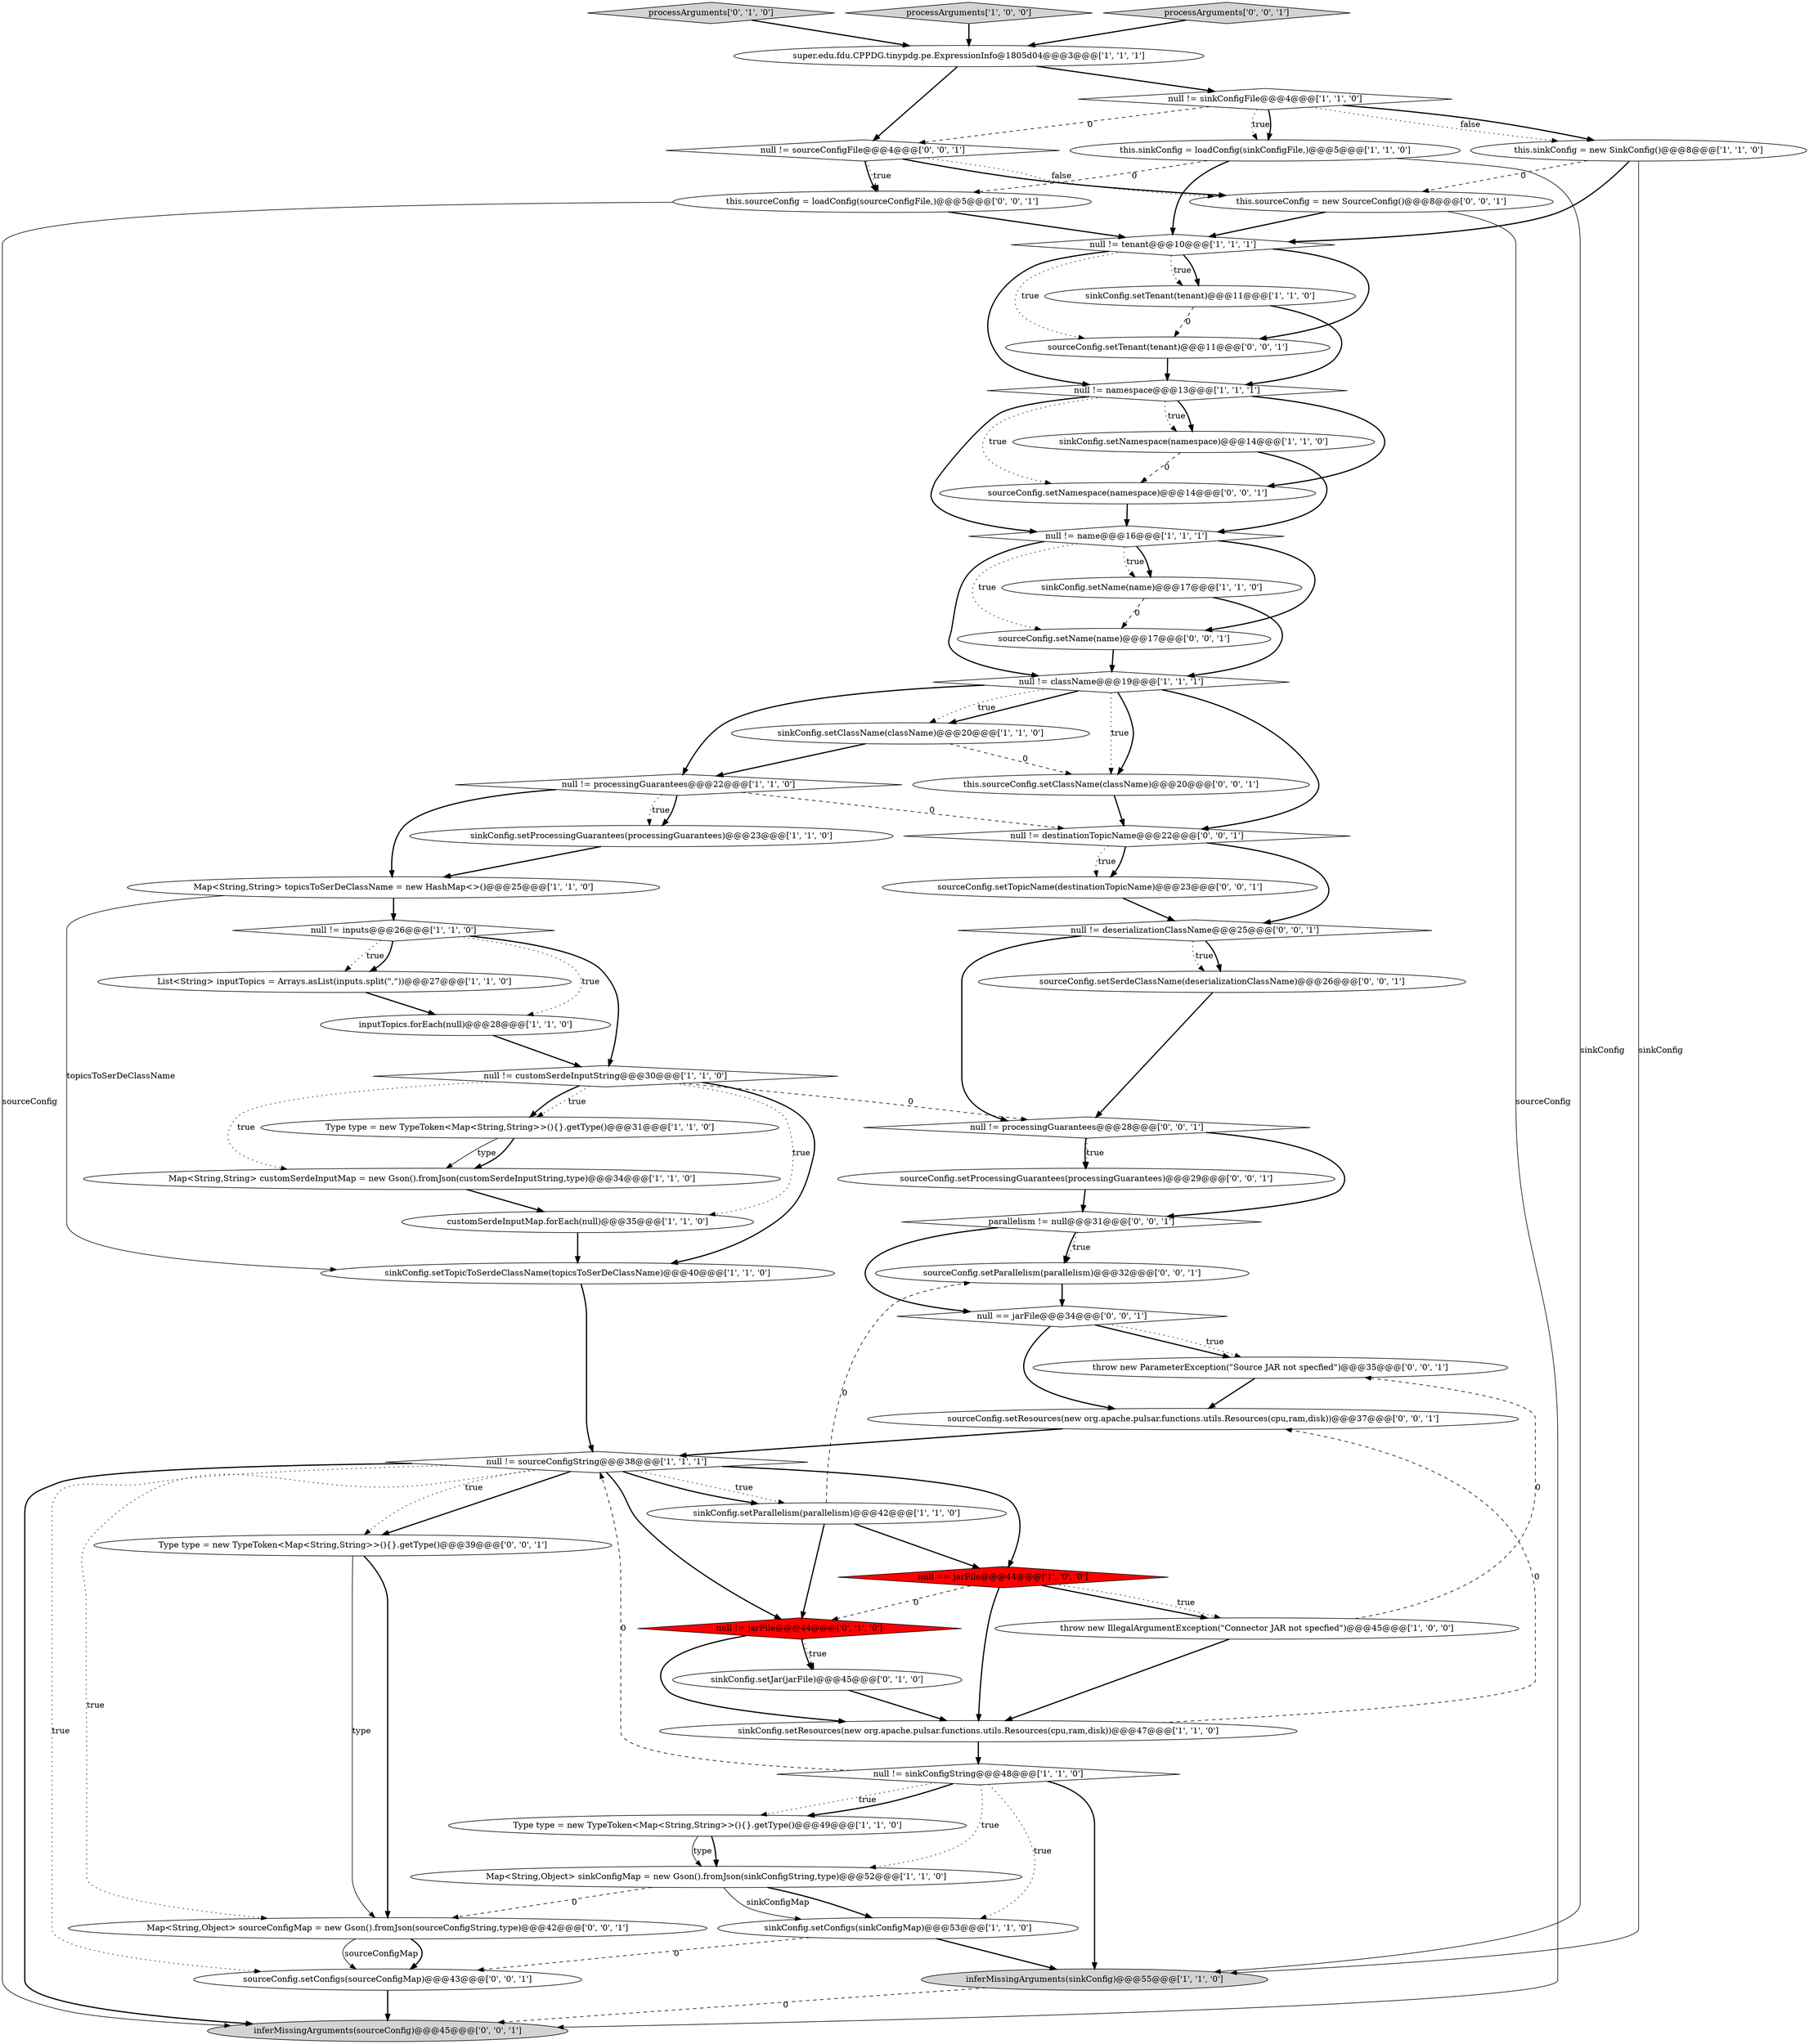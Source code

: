 digraph {
13 [style = filled, label = "Type type = new TypeToken<Map<String,String>>(){}.getType()@@@49@@@['1', '1', '0']", fillcolor = white, shape = ellipse image = "AAA0AAABBB1BBB"];
4 [style = filled, label = "sinkConfig.setConfigs(sinkConfigMap)@@@53@@@['1', '1', '0']", fillcolor = white, shape = ellipse image = "AAA0AAABBB1BBB"];
20 [style = filled, label = "inferMissingArguments(sinkConfig)@@@55@@@['1', '1', '0']", fillcolor = lightgray, shape = ellipse image = "AAA0AAABBB1BBB"];
26 [style = filled, label = "null == jarFile@@@44@@@['1', '0', '0']", fillcolor = red, shape = diamond image = "AAA1AAABBB1BBB"];
38 [style = filled, label = "throw new ParameterException(\"Source JAR not specfied\")@@@35@@@['0', '0', '1']", fillcolor = white, shape = ellipse image = "AAA0AAABBB3BBB"];
48 [style = filled, label = "this.sourceConfig.setClassName(className)@@@20@@@['0', '0', '1']", fillcolor = white, shape = ellipse image = "AAA0AAABBB3BBB"];
55 [style = filled, label = "this.sourceConfig = loadConfig(sourceConfigFile,)@@@5@@@['0', '0', '1']", fillcolor = white, shape = ellipse image = "AAA0AAABBB3BBB"];
27 [style = filled, label = "sinkConfig.setProcessingGuarantees(processingGuarantees)@@@23@@@['1', '1', '0']", fillcolor = white, shape = ellipse image = "AAA0AAABBB1BBB"];
1 [style = filled, label = "inputTopics.forEach(null)@@@28@@@['1', '1', '0']", fillcolor = white, shape = ellipse image = "AAA0AAABBB1BBB"];
10 [style = filled, label = "super.edu.fdu.CPPDG.tinypdg.pe.ExpressionInfo@1805d04@@@3@@@['1', '1', '1']", fillcolor = white, shape = ellipse image = "AAA0AAABBB1BBB"];
57 [style = filled, label = "sourceConfig.setProcessingGuarantees(processingGuarantees)@@@29@@@['0', '0', '1']", fillcolor = white, shape = ellipse image = "AAA0AAABBB3BBB"];
3 [style = filled, label = "sinkConfig.setNamespace(namespace)@@@14@@@['1', '1', '0']", fillcolor = white, shape = ellipse image = "AAA0AAABBB1BBB"];
43 [style = filled, label = "sourceConfig.setParallelism(parallelism)@@@32@@@['0', '0', '1']", fillcolor = white, shape = ellipse image = "AAA0AAABBB3BBB"];
2 [style = filled, label = "null != namespace@@@13@@@['1', '1', '1']", fillcolor = white, shape = diamond image = "AAA0AAABBB1BBB"];
8 [style = filled, label = "Type type = new TypeToken<Map<String,String>>(){}.getType()@@@31@@@['1', '1', '0']", fillcolor = white, shape = ellipse image = "AAA0AAABBB1BBB"];
29 [style = filled, label = "sinkConfig.setTopicToSerdeClassName(topicsToSerDeClassName)@@@40@@@['1', '1', '0']", fillcolor = white, shape = ellipse image = "AAA0AAABBB1BBB"];
15 [style = filled, label = "this.sinkConfig = loadConfig(sinkConfigFile,)@@@5@@@['1', '1', '0']", fillcolor = white, shape = ellipse image = "AAA0AAABBB1BBB"];
5 [style = filled, label = "null != sourceConfigString@@@38@@@['1', '1', '1']", fillcolor = white, shape = diamond image = "AAA0AAABBB1BBB"];
41 [style = filled, label = "sourceConfig.setTopicName(destinationTopicName)@@@23@@@['0', '0', '1']", fillcolor = white, shape = ellipse image = "AAA0AAABBB3BBB"];
34 [style = filled, label = "processArguments['0', '1', '0']", fillcolor = lightgray, shape = diamond image = "AAA0AAABBB2BBB"];
36 [style = filled, label = "sinkConfig.setJar(jarFile)@@@45@@@['0', '1', '0']", fillcolor = white, shape = ellipse image = "AAA0AAABBB2BBB"];
31 [style = filled, label = "List<String> inputTopics = Arrays.asList(inputs.split(\",\"))@@@27@@@['1', '1', '0']", fillcolor = white, shape = ellipse image = "AAA0AAABBB1BBB"];
32 [style = filled, label = "null != customSerdeInputString@@@30@@@['1', '1', '0']", fillcolor = white, shape = diamond image = "AAA0AAABBB1BBB"];
6 [style = filled, label = "null != inputs@@@26@@@['1', '1', '0']", fillcolor = white, shape = diamond image = "AAA0AAABBB1BBB"];
50 [style = filled, label = "sourceConfig.setName(name)@@@17@@@['0', '0', '1']", fillcolor = white, shape = ellipse image = "AAA0AAABBB3BBB"];
39 [style = filled, label = "null != destinationTopicName@@@22@@@['0', '0', '1']", fillcolor = white, shape = diamond image = "AAA0AAABBB3BBB"];
51 [style = filled, label = "sourceConfig.setConfigs(sourceConfigMap)@@@43@@@['0', '0', '1']", fillcolor = white, shape = ellipse image = "AAA0AAABBB3BBB"];
35 [style = filled, label = "null != jarFile@@@44@@@['0', '1', '0']", fillcolor = red, shape = diamond image = "AAA1AAABBB2BBB"];
12 [style = filled, label = "null != processingGuarantees@@@22@@@['1', '1', '0']", fillcolor = white, shape = diamond image = "AAA0AAABBB1BBB"];
44 [style = filled, label = "inferMissingArguments(sourceConfig)@@@45@@@['0', '0', '1']", fillcolor = lightgray, shape = ellipse image = "AAA0AAABBB3BBB"];
25 [style = filled, label = "Map<String,String> customSerdeInputMap = new Gson().fromJson(customSerdeInputString,type)@@@34@@@['1', '1', '0']", fillcolor = white, shape = ellipse image = "AAA0AAABBB1BBB"];
19 [style = filled, label = "Map<String,String> topicsToSerDeClassName = new HashMap<>()@@@25@@@['1', '1', '0']", fillcolor = white, shape = ellipse image = "AAA0AAABBB1BBB"];
40 [style = filled, label = "sourceConfig.setResources(new org.apache.pulsar.functions.utils.Resources(cpu,ram,disk))@@@37@@@['0', '0', '1']", fillcolor = white, shape = ellipse image = "AAA0AAABBB3BBB"];
14 [style = filled, label = "Map<String,Object> sinkConfigMap = new Gson().fromJson(sinkConfigString,type)@@@52@@@['1', '1', '0']", fillcolor = white, shape = ellipse image = "AAA0AAABBB1BBB"];
37 [style = filled, label = "null != processingGuarantees@@@28@@@['0', '0', '1']", fillcolor = white, shape = diamond image = "AAA0AAABBB3BBB"];
47 [style = filled, label = "sourceConfig.setTenant(tenant)@@@11@@@['0', '0', '1']", fillcolor = white, shape = ellipse image = "AAA0AAABBB3BBB"];
7 [style = filled, label = "sinkConfig.setParallelism(parallelism)@@@42@@@['1', '1', '0']", fillcolor = white, shape = ellipse image = "AAA0AAABBB1BBB"];
42 [style = filled, label = "sourceConfig.setNamespace(namespace)@@@14@@@['0', '0', '1']", fillcolor = white, shape = ellipse image = "AAA0AAABBB3BBB"];
58 [style = filled, label = "Type type = new TypeToken<Map<String,String>>(){}.getType()@@@39@@@['0', '0', '1']", fillcolor = white, shape = ellipse image = "AAA0AAABBB3BBB"];
52 [style = filled, label = "parallelism != null@@@31@@@['0', '0', '1']", fillcolor = white, shape = diamond image = "AAA0AAABBB3BBB"];
16 [style = filled, label = "sinkConfig.setTenant(tenant)@@@11@@@['1', '1', '0']", fillcolor = white, shape = ellipse image = "AAA0AAABBB1BBB"];
33 [style = filled, label = "customSerdeInputMap.forEach(null)@@@35@@@['1', '1', '0']", fillcolor = white, shape = ellipse image = "AAA0AAABBB1BBB"];
11 [style = filled, label = "sinkConfig.setName(name)@@@17@@@['1', '1', '0']", fillcolor = white, shape = ellipse image = "AAA0AAABBB1BBB"];
21 [style = filled, label = "throw new IllegalArgumentException(\"Connector JAR not specfied\")@@@45@@@['1', '0', '0']", fillcolor = white, shape = ellipse image = "AAA0AAABBB1BBB"];
45 [style = filled, label = "sourceConfig.setSerdeClassName(deserializationClassName)@@@26@@@['0', '0', '1']", fillcolor = white, shape = ellipse image = "AAA0AAABBB3BBB"];
24 [style = filled, label = "null != tenant@@@10@@@['1', '1', '1']", fillcolor = white, shape = diamond image = "AAA0AAABBB1BBB"];
54 [style = filled, label = "null != sourceConfigFile@@@4@@@['0', '0', '1']", fillcolor = white, shape = diamond image = "AAA0AAABBB3BBB"];
23 [style = filled, label = "processArguments['1', '0', '0']", fillcolor = lightgray, shape = diamond image = "AAA0AAABBB1BBB"];
22 [style = filled, label = "this.sinkConfig = new SinkConfig()@@@8@@@['1', '1', '0']", fillcolor = white, shape = ellipse image = "AAA0AAABBB1BBB"];
28 [style = filled, label = "null != name@@@16@@@['1', '1', '1']", fillcolor = white, shape = diamond image = "AAA0AAABBB1BBB"];
30 [style = filled, label = "sinkConfig.setResources(new org.apache.pulsar.functions.utils.Resources(cpu,ram,disk))@@@47@@@['1', '1', '0']", fillcolor = white, shape = ellipse image = "AAA0AAABBB1BBB"];
0 [style = filled, label = "sinkConfig.setClassName(className)@@@20@@@['1', '1', '0']", fillcolor = white, shape = ellipse image = "AAA0AAABBB1BBB"];
59 [style = filled, label = "Map<String,Object> sourceConfigMap = new Gson().fromJson(sourceConfigString,type)@@@42@@@['0', '0', '1']", fillcolor = white, shape = ellipse image = "AAA0AAABBB3BBB"];
46 [style = filled, label = "processArguments['0', '0', '1']", fillcolor = lightgray, shape = diamond image = "AAA0AAABBB3BBB"];
9 [style = filled, label = "null != sinkConfigString@@@48@@@['1', '1', '0']", fillcolor = white, shape = diamond image = "AAA0AAABBB1BBB"];
49 [style = filled, label = "this.sourceConfig = new SourceConfig()@@@8@@@['0', '0', '1']", fillcolor = white, shape = ellipse image = "AAA0AAABBB3BBB"];
56 [style = filled, label = "null == jarFile@@@34@@@['0', '0', '1']", fillcolor = white, shape = diamond image = "AAA0AAABBB3BBB"];
17 [style = filled, label = "null != className@@@19@@@['1', '1', '1']", fillcolor = white, shape = diamond image = "AAA0AAABBB1BBB"];
18 [style = filled, label = "null != sinkConfigFile@@@4@@@['1', '1', '0']", fillcolor = white, shape = diamond image = "AAA0AAABBB1BBB"];
53 [style = filled, label = "null != deserializationClassName@@@25@@@['0', '0', '1']", fillcolor = white, shape = diamond image = "AAA0AAABBB3BBB"];
28->11 [style = dotted, label="true"];
54->55 [style = bold, label=""];
4->51 [style = dashed, label="0"];
29->5 [style = bold, label=""];
37->57 [style = dotted, label="true"];
6->31 [style = dotted, label="true"];
25->33 [style = bold, label=""];
55->44 [style = solid, label="sourceConfig"];
10->54 [style = bold, label=""];
28->50 [style = bold, label=""];
18->15 [style = dotted, label="true"];
7->35 [style = bold, label=""];
59->51 [style = bold, label=""];
6->1 [style = dotted, label="true"];
31->1 [style = bold, label=""];
21->30 [style = bold, label=""];
28->50 [style = dotted, label="true"];
48->39 [style = bold, label=""];
59->51 [style = solid, label="sourceConfigMap"];
7->26 [style = bold, label=""];
49->24 [style = bold, label=""];
20->44 [style = dashed, label="0"];
32->25 [style = dotted, label="true"];
18->22 [style = bold, label=""];
16->47 [style = dashed, label="0"];
32->8 [style = dotted, label="true"];
8->25 [style = solid, label="type"];
58->59 [style = bold, label=""];
27->19 [style = bold, label=""];
2->28 [style = bold, label=""];
13->14 [style = bold, label=""];
49->44 [style = solid, label="sourceConfig"];
6->32 [style = bold, label=""];
2->3 [style = dotted, label="true"];
56->38 [style = bold, label=""];
58->59 [style = solid, label="type"];
54->49 [style = bold, label=""];
22->49 [style = dashed, label="0"];
18->15 [style = bold, label=""];
51->44 [style = bold, label=""];
7->43 [style = dashed, label="0"];
56->38 [style = dotted, label="true"];
19->6 [style = bold, label=""];
24->47 [style = bold, label=""];
33->29 [style = bold, label=""];
41->53 [style = bold, label=""];
36->30 [style = bold, label=""];
12->27 [style = dotted, label="true"];
5->59 [style = dotted, label="true"];
40->5 [style = bold, label=""];
18->54 [style = dashed, label="0"];
5->7 [style = dotted, label="true"];
19->29 [style = solid, label="topicsToSerDeClassName"];
17->39 [style = bold, label=""];
9->13 [style = dotted, label="true"];
47->2 [style = bold, label=""];
23->10 [style = bold, label=""];
1->32 [style = bold, label=""];
9->4 [style = dotted, label="true"];
11->17 [style = bold, label=""];
5->7 [style = bold, label=""];
39->41 [style = bold, label=""];
56->40 [style = bold, label=""];
22->20 [style = solid, label="sinkConfig"];
12->39 [style = dashed, label="0"];
14->4 [style = bold, label=""];
14->4 [style = solid, label="sinkConfigMap"];
10->18 [style = bold, label=""];
32->37 [style = dashed, label="0"];
24->47 [style = dotted, label="true"];
0->12 [style = bold, label=""];
2->3 [style = bold, label=""];
50->17 [style = bold, label=""];
46->10 [style = bold, label=""];
54->49 [style = dotted, label="false"];
5->26 [style = bold, label=""];
9->20 [style = bold, label=""];
30->9 [style = bold, label=""];
18->22 [style = dotted, label="false"];
26->35 [style = dashed, label="0"];
21->38 [style = dashed, label="0"];
53->45 [style = dotted, label="true"];
39->53 [style = bold, label=""];
24->16 [style = dotted, label="true"];
32->33 [style = dotted, label="true"];
26->21 [style = bold, label=""];
9->5 [style = dashed, label="0"];
53->37 [style = bold, label=""];
52->43 [style = bold, label=""];
3->28 [style = bold, label=""];
17->12 [style = bold, label=""];
32->8 [style = bold, label=""];
17->0 [style = bold, label=""];
2->42 [style = dotted, label="true"];
5->44 [style = bold, label=""];
4->20 [style = bold, label=""];
28->17 [style = bold, label=""];
14->59 [style = dashed, label="0"];
37->52 [style = bold, label=""];
3->42 [style = dashed, label="0"];
5->58 [style = bold, label=""];
42->28 [style = bold, label=""];
38->40 [style = bold, label=""];
35->30 [style = bold, label=""];
12->27 [style = bold, label=""];
5->35 [style = bold, label=""];
37->57 [style = bold, label=""];
5->51 [style = dotted, label="true"];
17->0 [style = dotted, label="true"];
30->40 [style = dashed, label="0"];
24->2 [style = bold, label=""];
35->36 [style = dotted, label="true"];
52->43 [style = dotted, label="true"];
5->58 [style = dotted, label="true"];
28->11 [style = bold, label=""];
11->50 [style = dashed, label="0"];
55->24 [style = bold, label=""];
17->48 [style = dotted, label="true"];
52->56 [style = bold, label=""];
16->2 [style = bold, label=""];
34->10 [style = bold, label=""];
9->14 [style = dotted, label="true"];
26->30 [style = bold, label=""];
57->52 [style = bold, label=""];
32->29 [style = bold, label=""];
24->16 [style = bold, label=""];
13->14 [style = solid, label="type"];
15->55 [style = dashed, label="0"];
0->48 [style = dashed, label="0"];
6->31 [style = bold, label=""];
26->21 [style = dotted, label="true"];
15->24 [style = bold, label=""];
39->41 [style = dotted, label="true"];
17->48 [style = bold, label=""];
54->55 [style = dotted, label="true"];
45->37 [style = bold, label=""];
22->24 [style = bold, label=""];
35->36 [style = bold, label=""];
12->19 [style = bold, label=""];
15->20 [style = solid, label="sinkConfig"];
8->25 [style = bold, label=""];
2->42 [style = bold, label=""];
53->45 [style = bold, label=""];
43->56 [style = bold, label=""];
9->13 [style = bold, label=""];
}
